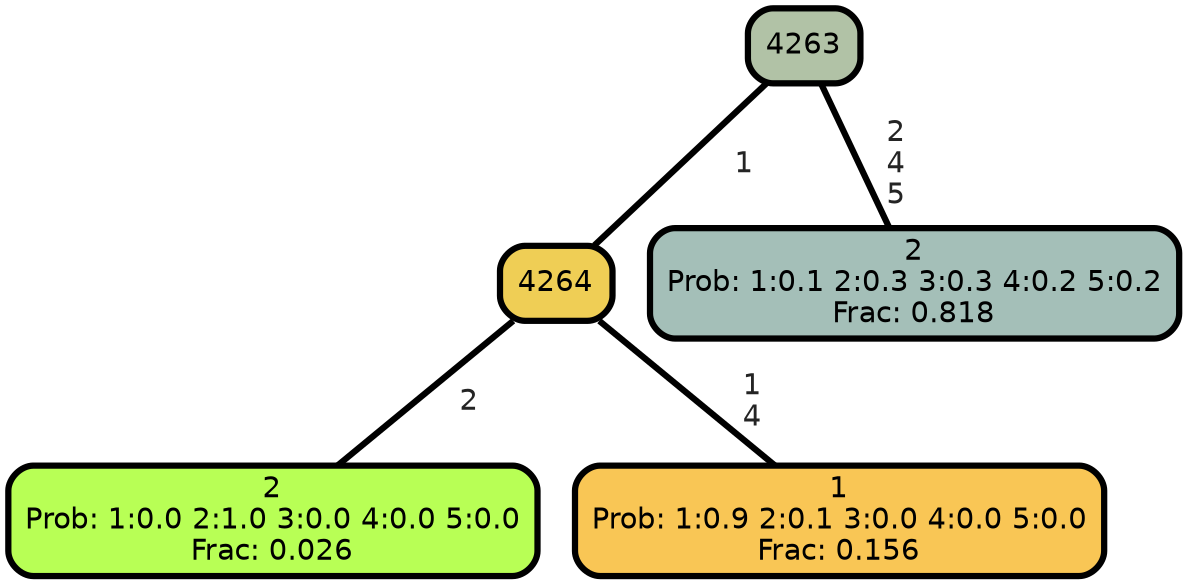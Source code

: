 graph Tree {
node [shape=box, style="filled, rounded",color="black",penwidth="3",fontcolor="black",                 fontname=helvetica] ;
graph [ranksep="0 equally", splines=straight,                 bgcolor=transparent, dpi=200] ;
edge [fontname=helvetica, fontweight=bold,fontcolor=grey14,color=black] ;
0 [label="2
Prob: 1:0.0 2:1.0 3:0.0 4:0.0 5:0.0
Frac: 0.026", fillcolor="#b8ff55"] ;
1 [label="4264", fillcolor="#efce55"] ;
2 [label="1
Prob: 1:0.9 2:0.1 3:0.0 4:0.0 5:0.0
Frac: 0.156", fillcolor="#f9c655"] ;
3 [label="4263", fillcolor="#b1c2a6"] ;
4 [label="2
Prob: 1:0.1 2:0.3 3:0.3 4:0.2 5:0.2
Frac: 0.818", fillcolor="#a4bfb8"] ;
1 -- 0 [label=" 2",penwidth=3] ;
1 -- 2 [label=" 1\n 4",penwidth=3] ;
3 -- 1 [label=" 1",penwidth=3] ;
3 -- 4 [label=" 2\n 4\n 5",penwidth=3] ;
{rank = same;}}